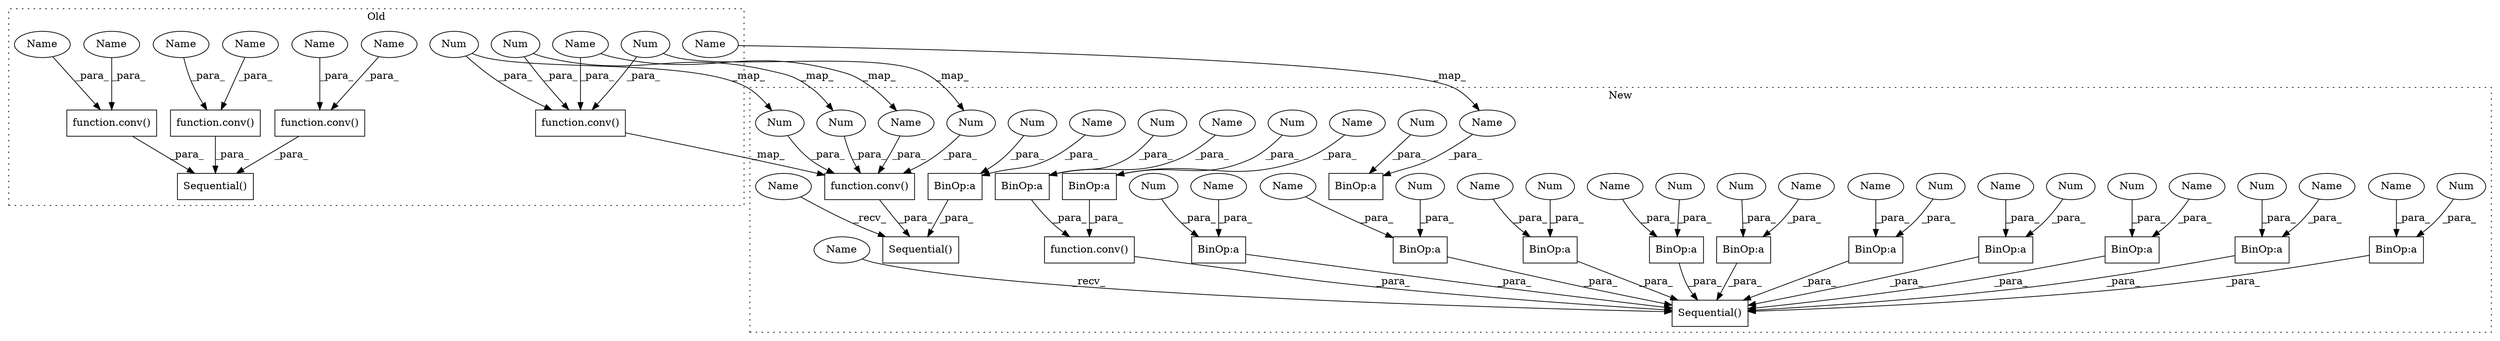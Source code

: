 digraph G {
subgraph cluster0 {
1 [label="function.conv()" a="75" s="1043,1052" l="5,1" shape="box"];
3 [label="function.conv()" a="75" s="1019,1028" l="5,1" shape="box"];
4 [label="Sequential()" a="75" s="968,1173" l="27,11" shape="box"];
7 [label="function.conv()" a="75" s="915,941" l="5,1" shape="box"];
22 [label="Num" a="76" s="934" l="1" shape="ellipse"];
24 [label="Num" a="76" s="937" l="1" shape="ellipse"];
27 [label="Num" a="76" s="940" l="1" shape="ellipse"];
42 [label="function.conv()" a="75" s="1139,1148" l="5,1" shape="box"];
59 [label="Name" a="87" s="1048" l="1" shape="ellipse"];
60 [label="Name" a="87" s="1051" l="1" shape="ellipse"];
61 [label="Name" a="87" s="1147" l="1" shape="ellipse"];
62 [label="Name" a="87" s="931" l="1" shape="ellipse"];
63 [label="Name" a="87" s="1027" l="1" shape="ellipse"];
64 [label="Name" a="87" s="1024" l="1" shape="ellipse"];
65 [label="Name" a="87" s="1144" l="1" shape="ellipse"];
66 [label="Name" a="87" s="1224" l="1" shape="ellipse"];
label = "Old";
style="dotted";
}
subgraph cluster1 {
2 [label="Sequential()" a="75" s="915,1004" l="27,15" shape="box"];
5 [label="BinOp:a" a="82" s="992" l="1" shape="box"];
6 [label="function.conv()" a="75" s="942,968" l="5,1" shape="box"];
8 [label="BinOp:a" a="82" s="1162" l="1" shape="box"];
9 [label="Sequential()" a="75" s="1045,1226" l="27,11" shape="box"];
10 [label="BinOp:a" a="82" s="1111" l="1" shape="box"];
11 [label="BinOp:a" a="82" s="1287" l="1" shape="box"];
12 [label="BinOp:a" a="82" s="1106" l="1" shape="box"];
13 [label="BinOp:a" a="82" s="1190" l="1" shape="box"];
14 [label="BinOp:a" a="82" s="1167" l="1" shape="box"];
15 [label="BinOp:a" a="82" s="1139" l="1" shape="box"];
16 [label="BinOp:a" a="82" s="1134" l="1" shape="box"];
17 [label="BinOp:a" a="82" s="1083" l="1" shape="box"];
18 [label="BinOp:a" a="82" s="1195" l="1" shape="box"];
19 [label="BinOp:a" a="82" s="1223" l="1" shape="box"];
20 [label="BinOp:a" a="82" s="1078" l="1" shape="box"];
21 [label="BinOp:a" a="82" s="1218" l="1" shape="box"];
23 [label="Num" a="76" s="961" l="1" shape="ellipse"];
25 [label="Num" a="76" s="967" l="1" shape="ellipse"];
26 [label="Num" a="76" s="964" l="1" shape="ellipse"];
28 [label="Num" a="76" s="1194" l="1" shape="ellipse"];
29 [label="Num" a="76" s="1286" l="1" shape="ellipse"];
30 [label="Num" a="76" s="991" l="1" shape="ellipse"];
31 [label="Num" a="76" s="1110" l="1" shape="ellipse"];
32 [label="Num" a="76" s="1082" l="1" shape="ellipse"];
33 [label="Num" a="76" s="1077" l="1" shape="ellipse"];
34 [label="Num" a="76" s="1138" l="1" shape="ellipse"];
35 [label="Num" a="76" s="1166" l="1" shape="ellipse"];
36 [label="Num" a="76" s="1161" l="1" shape="ellipse"];
37 [label="Num" a="76" s="1217" l="1" shape="ellipse"];
38 [label="Num" a="76" s="1133" l="1" shape="ellipse"];
39 [label="Num" a="76" s="1222" l="1" shape="ellipse"];
40 [label="Num" a="76" s="1105" l="1" shape="ellipse"];
41 [label="Num" a="76" s="1189" l="1" shape="ellipse"];
43 [label="function.conv()" a="75" s="1184,1197" l="5,1" shape="box"];
44 [label="Name" a="87" s="1163" l="1" shape="ellipse"];
45 [label="Name" a="87" s="1084" l="1" shape="ellipse"];
46 [label="Name" a="87" s="1219" l="1" shape="ellipse"];
47 [label="Name" a="87" s="1079" l="1" shape="ellipse"];
48 [label="Name" a="87" s="1140" l="1" shape="ellipse"];
49 [label="Name" a="87" s="1135" l="1" shape="ellipse"];
50 [label="Name" a="87" s="1107" l="1" shape="ellipse"];
51 [label="Name" a="87" s="1191" l="1" shape="ellipse"];
52 [label="Name" a="87" s="1224" l="1" shape="ellipse"];
53 [label="Name" a="87" s="1168" l="1" shape="ellipse"];
54 [label="Name" a="87" s="993" l="1" shape="ellipse"];
55 [label="Name" a="87" s="1196" l="1" shape="ellipse"];
56 [label="Name" a="87" s="1288" l="1" shape="ellipse"];
57 [label="Name" a="87" s="958" l="1" shape="ellipse"];
58 [label="Name" a="87" s="1112" l="1" shape="ellipse"];
67 [label="Name" a="87" s="915" l="2" shape="ellipse"];
68 [label="Name" a="87" s="1045" l="2" shape="ellipse"];
label = "New";
style="dotted";
}
1 -> 4 [label="_para_"];
3 -> 4 [label="_para_"];
5 -> 2 [label="_para_"];
6 -> 2 [label="_para_"];
7 -> 6 [label="_map_"];
8 -> 9 [label="_para_"];
10 -> 9 [label="_para_"];
12 -> 9 [label="_para_"];
13 -> 43 [label="_para_"];
14 -> 9 [label="_para_"];
15 -> 9 [label="_para_"];
16 -> 9 [label="_para_"];
17 -> 9 [label="_para_"];
18 -> 43 [label="_para_"];
19 -> 9 [label="_para_"];
20 -> 9 [label="_para_"];
21 -> 9 [label="_para_"];
22 -> 23 [label="_map_"];
22 -> 7 [label="_para_"];
23 -> 6 [label="_para_"];
24 -> 25 [label="_map_"];
24 -> 7 [label="_para_"];
25 -> 6 [label="_para_"];
26 -> 6 [label="_para_"];
27 -> 7 [label="_para_"];
27 -> 26 [label="_map_"];
28 -> 18 [label="_para_"];
29 -> 11 [label="_para_"];
30 -> 5 [label="_para_"];
31 -> 10 [label="_para_"];
32 -> 17 [label="_para_"];
33 -> 20 [label="_para_"];
34 -> 15 [label="_para_"];
35 -> 14 [label="_para_"];
36 -> 8 [label="_para_"];
37 -> 21 [label="_para_"];
38 -> 16 [label="_para_"];
39 -> 19 [label="_para_"];
40 -> 12 [label="_para_"];
41 -> 13 [label="_para_"];
42 -> 4 [label="_para_"];
43 -> 9 [label="_para_"];
44 -> 8 [label="_para_"];
45 -> 17 [label="_para_"];
46 -> 21 [label="_para_"];
47 -> 20 [label="_para_"];
48 -> 15 [label="_para_"];
49 -> 16 [label="_para_"];
50 -> 12 [label="_para_"];
51 -> 13 [label="_para_"];
52 -> 19 [label="_para_"];
53 -> 14 [label="_para_"];
54 -> 5 [label="_para_"];
55 -> 18 [label="_para_"];
56 -> 11 [label="_para_"];
57 -> 6 [label="_para_"];
58 -> 10 [label="_para_"];
59 -> 1 [label="_para_"];
60 -> 1 [label="_para_"];
61 -> 42 [label="_para_"];
62 -> 7 [label="_para_"];
62 -> 57 [label="_map_"];
63 -> 3 [label="_para_"];
64 -> 3 [label="_para_"];
65 -> 42 [label="_para_"];
66 -> 56 [label="_map_"];
67 -> 2 [label="_recv_"];
68 -> 9 [label="_recv_"];
}